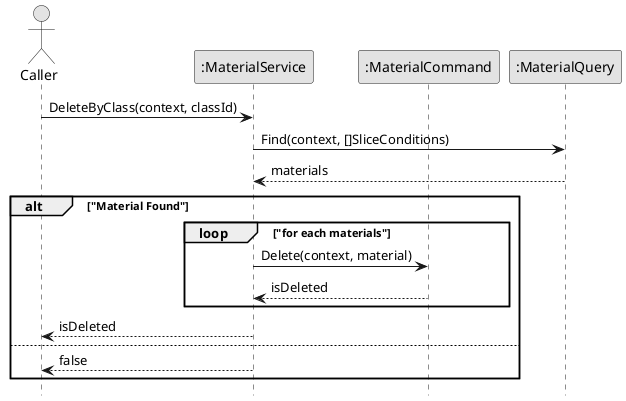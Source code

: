 @startuml DeleteMaterial

skinparam Monochrome true
skinparam Shadowing false
hide footbox

actor Caller
participant ":MaterialService" as MaterialService
participant ":MaterialCommand" as MaterialCommand
participant ":MaterialQuery" as MaterialQuery

Caller->MaterialService: DeleteByClass(context, classId)
MaterialService->MaterialQuery: Find(context, []SliceConditions)
MaterialQuery-->MaterialService: materials

alt "Material Found"
    loop "for each materials"
        MaterialService->MaterialCommand: Delete(context, material)
        MaterialCommand-->MaterialService: isDeleted
    end
    MaterialService-->Caller: isDeleted
else
    MaterialService-->Caller: false
end

@enduml